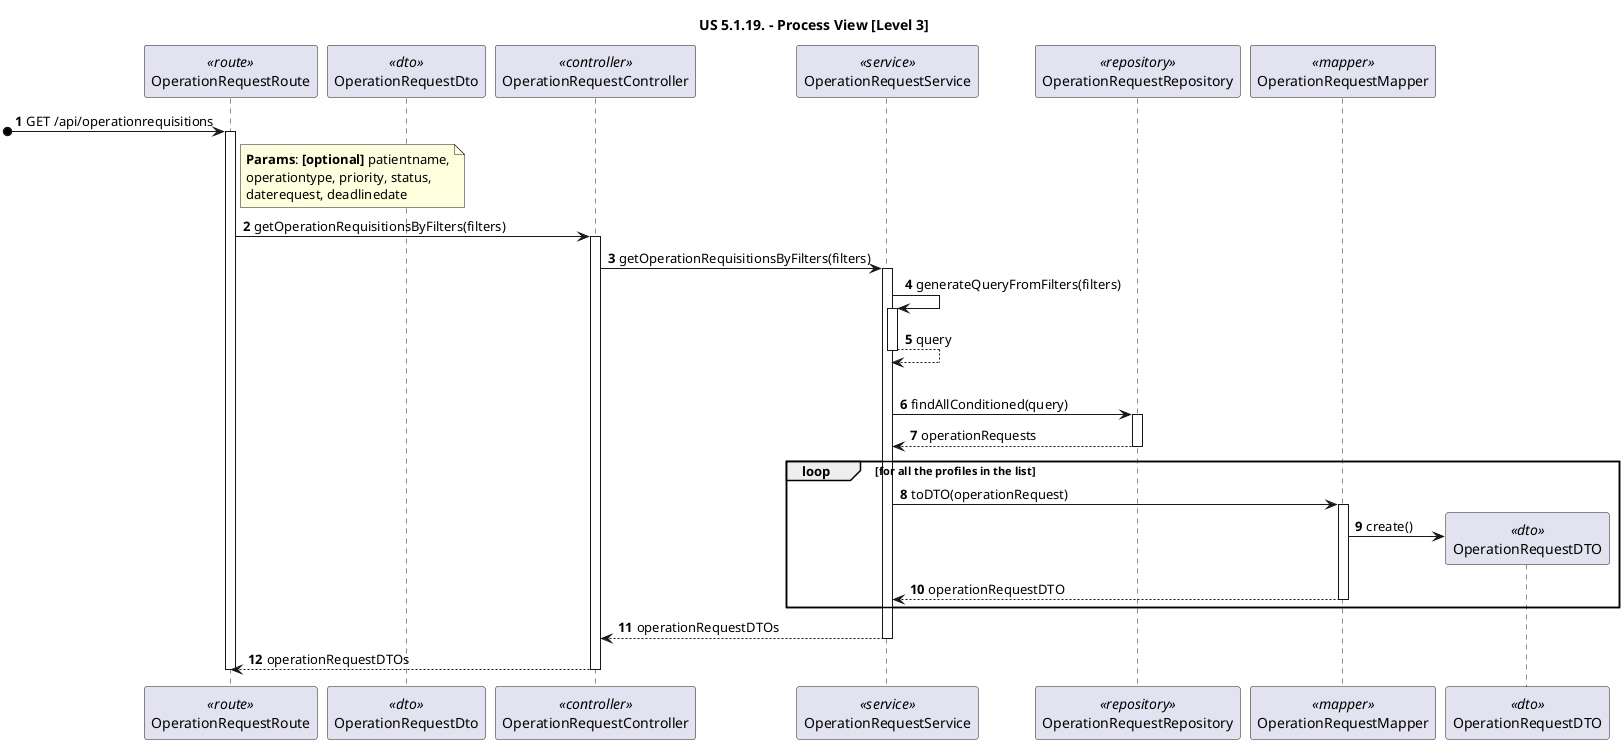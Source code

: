 @startuml

title "US 5.1.19. - Process View [Level 3]"

autonumber
participant "OperationRequestRoute" as ROUTE <<route>>
participant "OperationRequestDto" as pat_dto <<dto>>
participant "OperationRequestController" as CTRL <<controller>>
participant "OperationRequestService" as SVC <<service>>
participant "OperationRequestRepository" as REPO <<repository>>
participant "OperationRequestMapper" as MAP <<mapper>>
participant "OperationRequestDTO" as DTO <<dto>>


[o-> ROUTE: GET /api/operationrequisitions
activate ROUTE
note right of ROUTE:**Params**: **[optional]** patientname,\noperationtype, priority, status,\ndaterequest, deadlinedate

ROUTE -> CTRL: getOperationRequisitionsByFilters(filters)
activate CTRL

CTRL -> SVC: getOperationRequisitionsByFilters(filters)
activate SVC


SVC -> SVC : generateQueryFromFilters(filters)
activate SVC
SVC --> SVC : query
deactivate SVC
|||

SVC -> REPO : findAllConditioned(query)
activate REPO
REPO --> SVC : operationRequests
deactivate REPO

    loop for all the profiles in the list
        SVC -> MAP : toDTO(operationRequest)
        activate MAP

        MAP -> DTO ** : create()

        MAP --> SVC : operationRequestDTO
        deactivate MAP
    end loop



SVC --> CTRL: operationRequestDTOs
deactivate SVC
CTRL --> ROUTE: operationRequestDTOs
deactivate CTRL
   deactivate ROUTE
    @enduml